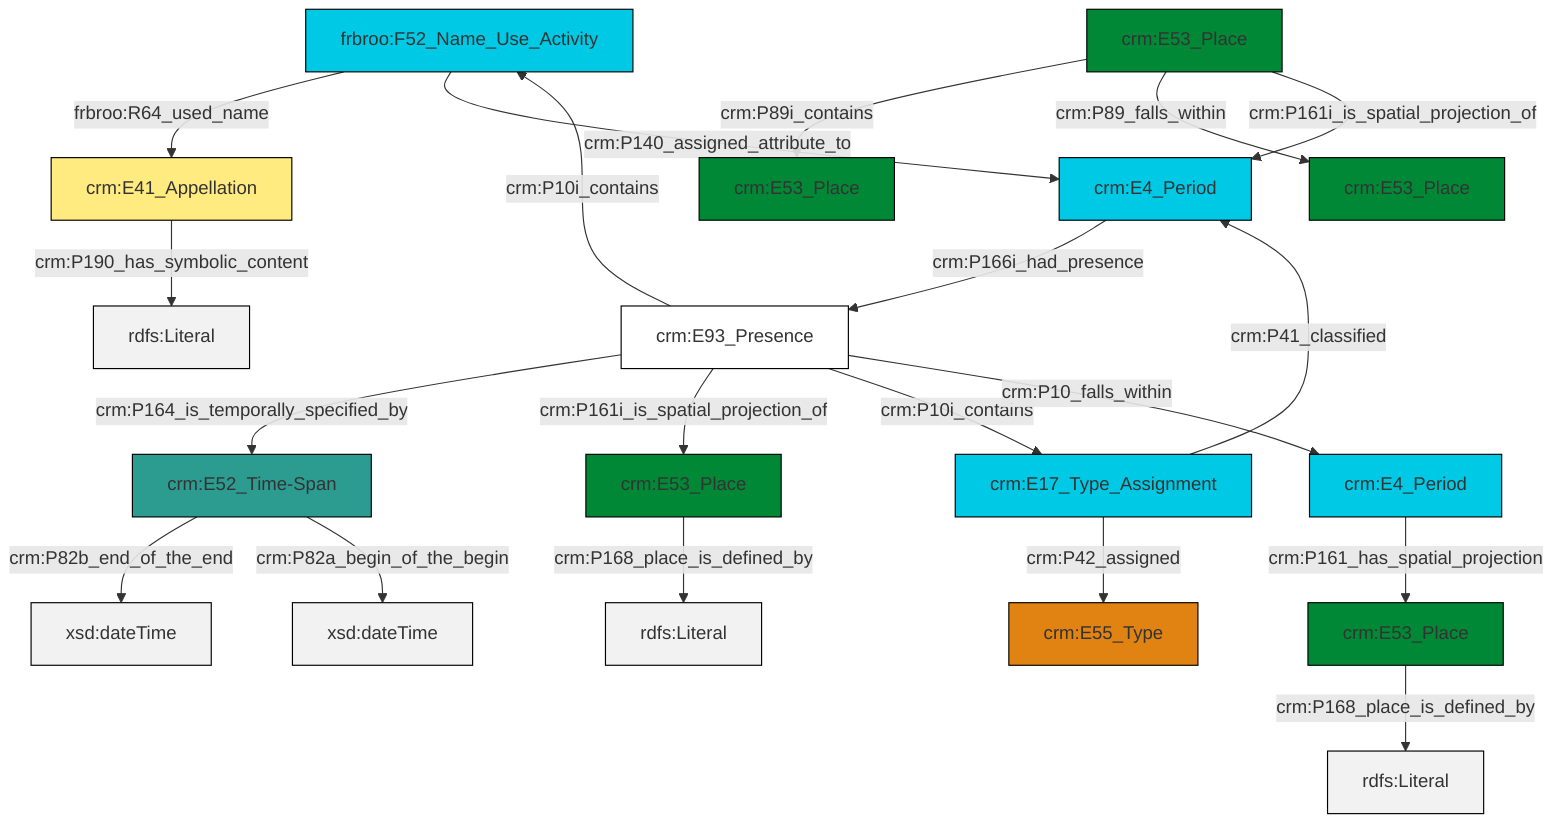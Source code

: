 graph TD
classDef Literal fill:#f2f2f2,stroke:#000000;
classDef CRM_Entity fill:#FFFFFF,stroke:#000000;
classDef Temporal_Entity fill:#00C9E6, stroke:#000000;
classDef Type fill:#E18312, stroke:#000000;
classDef Time-Span fill:#2C9C91, stroke:#000000;
classDef Appellation fill:#FFEB7F, stroke:#000000;
classDef Place fill:#008836, stroke:#000000;
classDef Persistent_Item fill:#B266B2, stroke:#000000;
classDef Conceptual_Object fill:#FFD700, stroke:#000000;
classDef Physical_Thing fill:#D2B48C, stroke:#000000;
classDef Actor fill:#f58aad, stroke:#000000;
classDef PC_Classes fill:#4ce600, stroke:#000000;
classDef Multi fill:#cccccc,stroke:#000000;

0["crm:E52_Time-Span"]:::Time-Span -->|crm:P82b_end_of_the_end| 1[xsd:dateTime]:::Literal
2["frbroo:F52_Name_Use_Activity"]:::Temporal_Entity -->|frbroo:R64_used_name| 3["crm:E41_Appellation"]:::Appellation
4["crm:E93_Presence"]:::CRM_Entity -->|crm:P10i_contains| 2["frbroo:F52_Name_Use_Activity"]:::Temporal_Entity
5["crm:E17_Type_Assignment"]:::Temporal_Entity -->|crm:P42_assigned| 6["crm:E55_Type"]:::Type
0["crm:E52_Time-Span"]:::Time-Span -->|crm:P82a_begin_of_the_begin| 8[xsd:dateTime]:::Literal
9["crm:E4_Period"]:::Temporal_Entity -->|crm:P161_has_spatial_projection| 10["crm:E53_Place"]:::Place
3["crm:E41_Appellation"]:::Appellation -->|crm:P190_has_symbolic_content| 15[rdfs:Literal]:::Literal
2["frbroo:F52_Name_Use_Activity"]:::Temporal_Entity -->|crm:P140_assigned_attribute_to| 19["crm:E4_Period"]:::Temporal_Entity
17["crm:E53_Place"]:::Place -->|crm:P89i_contains| 12["crm:E53_Place"]:::Place
20["crm:E53_Place"]:::Place -->|crm:P168_place_is_defined_by| 21[rdfs:Literal]:::Literal
17["crm:E53_Place"]:::Place -->|crm:P89_falls_within| 22["crm:E53_Place"]:::Place
4["crm:E93_Presence"]:::CRM_Entity -->|crm:P164_is_temporally_specified_by| 0["crm:E52_Time-Span"]:::Time-Span
4["crm:E93_Presence"]:::CRM_Entity -->|crm:P161i_is_spatial_projection_of| 20["crm:E53_Place"]:::Place
10["crm:E53_Place"]:::Place -->|crm:P168_place_is_defined_by| 27[rdfs:Literal]:::Literal
19["crm:E4_Period"]:::Temporal_Entity -->|crm:P166i_had_presence| 4["crm:E93_Presence"]:::CRM_Entity
4["crm:E93_Presence"]:::CRM_Entity -->|crm:P10i_contains| 5["crm:E17_Type_Assignment"]:::Temporal_Entity
4["crm:E93_Presence"]:::CRM_Entity -->|crm:P10_falls_within| 9["crm:E4_Period"]:::Temporal_Entity
17["crm:E53_Place"]:::Place -->|crm:P161i_is_spatial_projection_of| 19["crm:E4_Period"]:::Temporal_Entity
5["crm:E17_Type_Assignment"]:::Temporal_Entity -->|crm:P41_classified| 19["crm:E4_Period"]:::Temporal_Entity